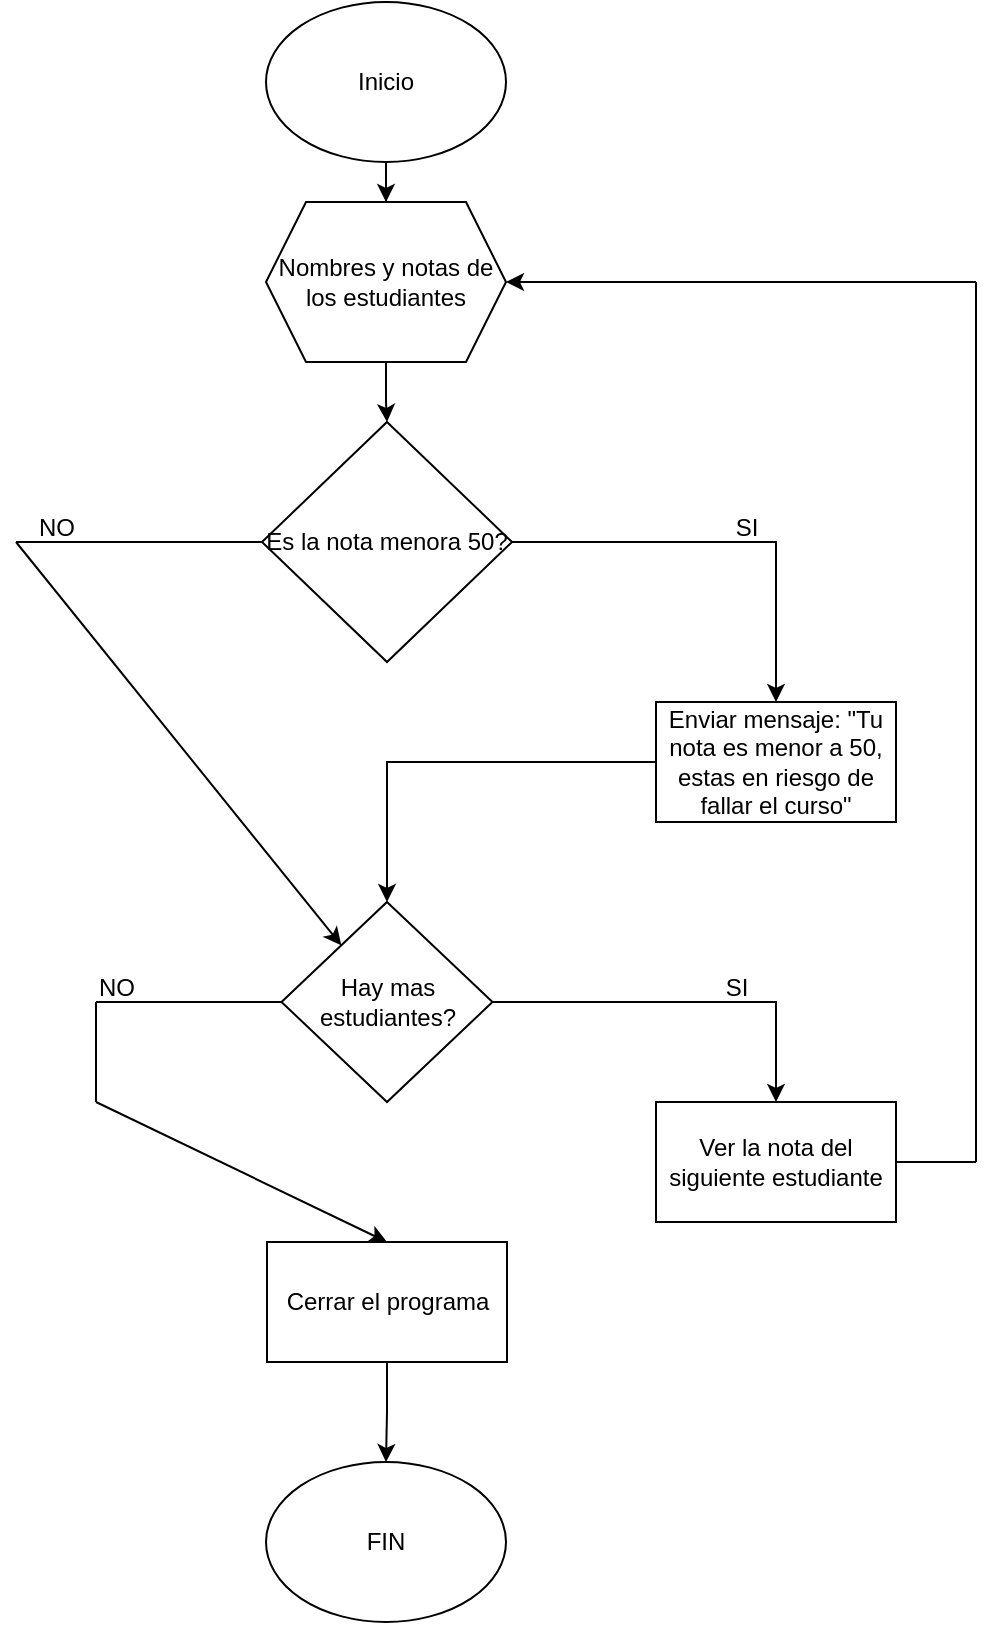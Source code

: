 <mxfile version="26.1.0">
  <diagram name="Page-1" id="ti2uXpXU4Vzbc-kwztIU">
    <mxGraphModel dx="1050" dy="569" grid="1" gridSize="10" guides="1" tooltips="1" connect="1" arrows="1" fold="1" page="1" pageScale="1" pageWidth="850" pageHeight="1100" math="0" shadow="0">
      <root>
        <mxCell id="0" />
        <mxCell id="1" parent="0" />
        <mxCell id="OavMHwxAjZZI_yzGjffu-3" value="" style="edgeStyle=orthogonalEdgeStyle;rounded=0;orthogonalLoop=1;jettySize=auto;html=1;" edge="1" parent="1" source="OavMHwxAjZZI_yzGjffu-1" target="OavMHwxAjZZI_yzGjffu-2">
          <mxGeometry relative="1" as="geometry" />
        </mxCell>
        <mxCell id="OavMHwxAjZZI_yzGjffu-1" value="Inicio" style="ellipse;whiteSpace=wrap;html=1;" vertex="1" parent="1">
          <mxGeometry x="365" y="10" width="120" height="80" as="geometry" />
        </mxCell>
        <mxCell id="OavMHwxAjZZI_yzGjffu-5" value="" style="edgeStyle=orthogonalEdgeStyle;rounded=0;orthogonalLoop=1;jettySize=auto;html=1;" edge="1" parent="1" source="OavMHwxAjZZI_yzGjffu-2" target="OavMHwxAjZZI_yzGjffu-4">
          <mxGeometry relative="1" as="geometry" />
        </mxCell>
        <mxCell id="OavMHwxAjZZI_yzGjffu-2" value="Nombres y notas de los estudiantes" style="shape=hexagon;perimeter=hexagonPerimeter2;whiteSpace=wrap;html=1;fixedSize=1;" vertex="1" parent="1">
          <mxGeometry x="365" y="110" width="120" height="80" as="geometry" />
        </mxCell>
        <mxCell id="OavMHwxAjZZI_yzGjffu-8" style="edgeStyle=orthogonalEdgeStyle;rounded=0;orthogonalLoop=1;jettySize=auto;html=1;entryX=0.5;entryY=0;entryDx=0;entryDy=0;" edge="1" parent="1" source="OavMHwxAjZZI_yzGjffu-4" target="OavMHwxAjZZI_yzGjffu-7">
          <mxGeometry relative="1" as="geometry" />
        </mxCell>
        <mxCell id="OavMHwxAjZZI_yzGjffu-4" value="Es la nota menora 50?" style="rhombus;whiteSpace=wrap;html=1;" vertex="1" parent="1">
          <mxGeometry x="363" y="220" width="125" height="120" as="geometry" />
        </mxCell>
        <mxCell id="OavMHwxAjZZI_yzGjffu-11" style="edgeStyle=orthogonalEdgeStyle;rounded=0;orthogonalLoop=1;jettySize=auto;html=1;entryX=0.5;entryY=0;entryDx=0;entryDy=0;" edge="1" parent="1" source="OavMHwxAjZZI_yzGjffu-7" target="OavMHwxAjZZI_yzGjffu-17">
          <mxGeometry relative="1" as="geometry">
            <mxPoint x="510" y="460" as="targetPoint" />
          </mxGeometry>
        </mxCell>
        <mxCell id="OavMHwxAjZZI_yzGjffu-7" value="Enviar mensaje: &quot;Tu nota es menor a 50, estas en riesgo de fallar el curso&quot;" style="rounded=0;whiteSpace=wrap;html=1;" vertex="1" parent="1">
          <mxGeometry x="560" y="360" width="120" height="60" as="geometry" />
        </mxCell>
        <mxCell id="OavMHwxAjZZI_yzGjffu-9" value="SI" style="text;html=1;align=center;verticalAlign=middle;resizable=0;points=[];autosize=1;strokeColor=none;fillColor=none;" vertex="1" parent="1">
          <mxGeometry x="590" y="258" width="30" height="30" as="geometry" />
        </mxCell>
        <mxCell id="OavMHwxAjZZI_yzGjffu-10" value="Ver la nota del siguiente estudiante" style="rounded=0;whiteSpace=wrap;html=1;" vertex="1" parent="1">
          <mxGeometry x="560" y="560" width="120" height="60" as="geometry" />
        </mxCell>
        <mxCell id="OavMHwxAjZZI_yzGjffu-13" value="" style="endArrow=classic;html=1;rounded=0;" edge="1" parent="1" target="OavMHwxAjZZI_yzGjffu-17">
          <mxGeometry width="50" height="50" relative="1" as="geometry">
            <mxPoint x="240" y="280" as="sourcePoint" />
            <mxPoint x="220" y="470" as="targetPoint" />
          </mxGeometry>
        </mxCell>
        <mxCell id="OavMHwxAjZZI_yzGjffu-14" value="" style="endArrow=none;html=1;rounded=0;exitX=0;exitY=0.5;exitDx=0;exitDy=0;" edge="1" parent="1" source="OavMHwxAjZZI_yzGjffu-4">
          <mxGeometry width="50" height="50" relative="1" as="geometry">
            <mxPoint x="400" y="420" as="sourcePoint" />
            <mxPoint x="240" y="280" as="targetPoint" />
          </mxGeometry>
        </mxCell>
        <mxCell id="OavMHwxAjZZI_yzGjffu-15" value="NO" style="text;html=1;align=center;verticalAlign=middle;resizable=0;points=[];autosize=1;strokeColor=none;fillColor=none;" vertex="1" parent="1">
          <mxGeometry x="240" y="258" width="40" height="30" as="geometry" />
        </mxCell>
        <mxCell id="OavMHwxAjZZI_yzGjffu-18" style="edgeStyle=orthogonalEdgeStyle;rounded=0;orthogonalLoop=1;jettySize=auto;html=1;entryX=0.5;entryY=0;entryDx=0;entryDy=0;" edge="1" parent="1" source="OavMHwxAjZZI_yzGjffu-17" target="OavMHwxAjZZI_yzGjffu-10">
          <mxGeometry relative="1" as="geometry" />
        </mxCell>
        <mxCell id="OavMHwxAjZZI_yzGjffu-17" value="Hay mas estudiantes?" style="rhombus;whiteSpace=wrap;html=1;" vertex="1" parent="1">
          <mxGeometry x="372.75" y="460" width="105.5" height="100" as="geometry" />
        </mxCell>
        <mxCell id="OavMHwxAjZZI_yzGjffu-19" value="SI" style="text;html=1;align=center;verticalAlign=middle;resizable=0;points=[];autosize=1;strokeColor=none;fillColor=none;" vertex="1" parent="1">
          <mxGeometry x="585" y="488" width="30" height="30" as="geometry" />
        </mxCell>
        <mxCell id="OavMHwxAjZZI_yzGjffu-33" value="" style="edgeStyle=orthogonalEdgeStyle;rounded=0;orthogonalLoop=1;jettySize=auto;html=1;" edge="1" parent="1" source="OavMHwxAjZZI_yzGjffu-20" target="OavMHwxAjZZI_yzGjffu-32">
          <mxGeometry relative="1" as="geometry" />
        </mxCell>
        <mxCell id="OavMHwxAjZZI_yzGjffu-20" value="Cerrar el programa" style="rounded=0;whiteSpace=wrap;html=1;" vertex="1" parent="1">
          <mxGeometry x="365.5" y="630" width="120" height="60" as="geometry" />
        </mxCell>
        <mxCell id="OavMHwxAjZZI_yzGjffu-21" value="" style="endArrow=classic;html=1;rounded=0;entryX=1;entryY=0.5;entryDx=0;entryDy=0;" edge="1" parent="1" target="OavMHwxAjZZI_yzGjffu-2">
          <mxGeometry width="50" height="50" relative="1" as="geometry">
            <mxPoint x="720" y="150" as="sourcePoint" />
            <mxPoint x="450" y="350" as="targetPoint" />
          </mxGeometry>
        </mxCell>
        <mxCell id="OavMHwxAjZZI_yzGjffu-22" value="" style="endArrow=none;html=1;rounded=0;" edge="1" parent="1">
          <mxGeometry width="50" height="50" relative="1" as="geometry">
            <mxPoint x="720" y="590" as="sourcePoint" />
            <mxPoint x="720" y="150" as="targetPoint" />
          </mxGeometry>
        </mxCell>
        <mxCell id="OavMHwxAjZZI_yzGjffu-26" value="" style="endArrow=none;html=1;rounded=0;exitX=1;exitY=0.5;exitDx=0;exitDy=0;" edge="1" parent="1" source="OavMHwxAjZZI_yzGjffu-10">
          <mxGeometry width="50" height="50" relative="1" as="geometry">
            <mxPoint x="400" y="400" as="sourcePoint" />
            <mxPoint x="720" y="590" as="targetPoint" />
          </mxGeometry>
        </mxCell>
        <mxCell id="OavMHwxAjZZI_yzGjffu-28" value="" style="endArrow=classic;html=1;rounded=0;entryX=0.5;entryY=0;entryDx=0;entryDy=0;" edge="1" parent="1" target="OavMHwxAjZZI_yzGjffu-20">
          <mxGeometry width="50" height="50" relative="1" as="geometry">
            <mxPoint x="280" y="560" as="sourcePoint" />
            <mxPoint x="450" y="450" as="targetPoint" />
          </mxGeometry>
        </mxCell>
        <mxCell id="OavMHwxAjZZI_yzGjffu-29" value="" style="endArrow=none;html=1;rounded=0;" edge="1" parent="1">
          <mxGeometry width="50" height="50" relative="1" as="geometry">
            <mxPoint x="280" y="560" as="sourcePoint" />
            <mxPoint x="280" y="510" as="targetPoint" />
          </mxGeometry>
        </mxCell>
        <mxCell id="OavMHwxAjZZI_yzGjffu-30" value="" style="endArrow=none;html=1;rounded=0;entryX=0;entryY=0.5;entryDx=0;entryDy=0;" edge="1" parent="1" target="OavMHwxAjZZI_yzGjffu-17">
          <mxGeometry width="50" height="50" relative="1" as="geometry">
            <mxPoint x="280" y="510" as="sourcePoint" />
            <mxPoint x="450" y="450" as="targetPoint" />
          </mxGeometry>
        </mxCell>
        <mxCell id="OavMHwxAjZZI_yzGjffu-31" value="NO" style="text;html=1;align=center;verticalAlign=middle;resizable=0;points=[];autosize=1;strokeColor=none;fillColor=none;" vertex="1" parent="1">
          <mxGeometry x="270" y="488" width="40" height="30" as="geometry" />
        </mxCell>
        <mxCell id="OavMHwxAjZZI_yzGjffu-32" value="FIN" style="ellipse;whiteSpace=wrap;html=1;" vertex="1" parent="1">
          <mxGeometry x="365" y="740" width="120" height="80" as="geometry" />
        </mxCell>
      </root>
    </mxGraphModel>
  </diagram>
</mxfile>
